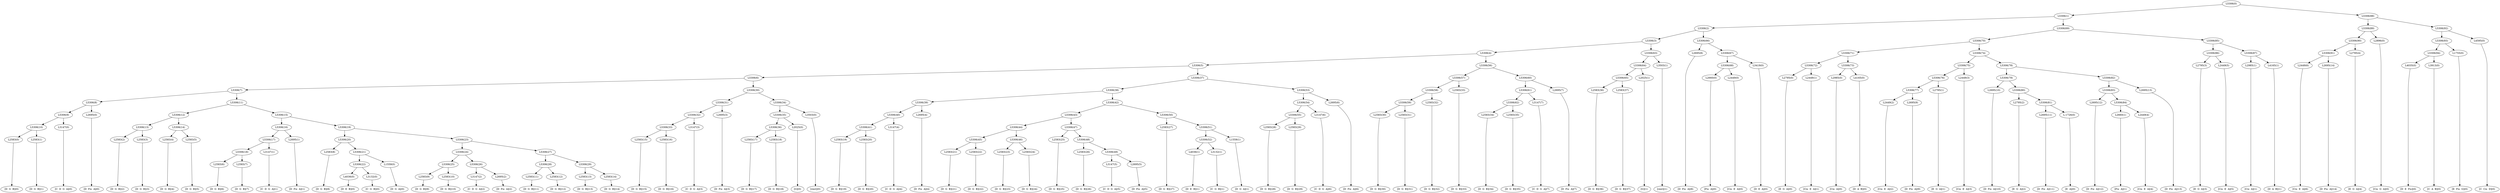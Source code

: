 digraph sample{
"L2583(0)"->"[D  G  B](0)"
"L2583(1)"->"[D  G  B](1)"
"L5306(10)"->"L2583(0)"
"L5306(10)"->"L2583(1)"
"L3147(0)"->"[C  D  G  A](0)"
"L5306(9)"->"L5306(10)"
"L5306(9)"->"L3147(0)"
"L2695(0)"->"[D  Fis  A](0)"
"L5306(8)"->"L5306(9)"
"L5306(8)"->"L2695(0)"
"L2583(2)"->"[D  G  B](2)"
"L2583(3)"->"[D  G  B](3)"
"L5306(13)"->"L2583(2)"
"L5306(13)"->"L2583(3)"
"L2583(4)"->"[D  G  B](4)"
"L2583(5)"->"[D  G  B](5)"
"L5306(14)"->"L2583(4)"
"L5306(14)"->"L2583(5)"
"L5306(12)"->"L5306(13)"
"L5306(12)"->"L5306(14)"
"L2583(6)"->"[D  G  B](6)"
"L2583(7)"->"[D  G  B](7)"
"L5306(18)"->"L2583(6)"
"L5306(18)"->"L2583(7)"
"L3147(1)"->"[C  D  G  A](1)"
"L5306(17)"->"L5306(18)"
"L5306(17)"->"L3147(1)"
"L2695(1)"->"[D  Fis  A](1)"
"L5306(16)"->"L5306(17)"
"L5306(16)"->"L2695(1)"
"L2583(8)"->"[D  G  B](8)"
"L4036(0)"->"[D  E  B](0)"
"L3132(0)"->"[C  G  B](0)"
"L5306(22)"->"L4036(0)"
"L5306(22)"->"L3132(0)"
"L1559(0)"->"[D  G  A](0)"
"L5306(21)"->"L5306(22)"
"L5306(21)"->"L1559(0)"
"L5306(20)"->"L2583(8)"
"L5306(20)"->"L5306(21)"
"L2583(9)"->"[D  G  B](9)"
"L2583(10)"->"[D  G  B](10)"
"L5306(25)"->"L2583(9)"
"L5306(25)"->"L2583(10)"
"L3147(2)"->"[C  D  G  A](2)"
"L2695(2)"->"[D  Fis  A](2)"
"L5306(26)"->"L3147(2)"
"L5306(26)"->"L2695(2)"
"L5306(24)"->"L5306(25)"
"L5306(24)"->"L5306(26)"
"L2583(11)"->"[D  G  B](11)"
"L2583(12)"->"[D  G  B](12)"
"L5306(28)"->"L2583(11)"
"L5306(28)"->"L2583(12)"
"L2583(13)"->"[D  G  B](13)"
"L2583(14)"->"[D  G  B](14)"
"L5306(29)"->"L2583(13)"
"L5306(29)"->"L2583(14)"
"L5306(27)"->"L5306(28)"
"L5306(27)"->"L5306(29)"
"L5306(23)"->"L5306(24)"
"L5306(23)"->"L5306(27)"
"L5306(19)"->"L5306(20)"
"L5306(19)"->"L5306(23)"
"L5306(15)"->"L5306(16)"
"L5306(15)"->"L5306(19)"
"L5306(11)"->"L5306(12)"
"L5306(11)"->"L5306(15)"
"L5306(7)"->"L5306(8)"
"L5306(7)"->"L5306(11)"
"L2583(15)"->"[D  G  B](15)"
"L2583(16)"->"[D  G  B](16)"
"L5306(33)"->"L2583(15)"
"L5306(33)"->"L2583(16)"
"L3147(3)"->"[C  D  G  A](3)"
"L5306(32)"->"L5306(33)"
"L5306(32)"->"L3147(3)"
"L2695(3)"->"[D  Fis  A](3)"
"L5306(31)"->"L5306(32)"
"L5306(31)"->"L2695(3)"
"L2583(17)"->"[D  G  B](17)"
"L2583(18)"->"[D  G  B](18)"
"L5306(36)"->"L2583(17)"
"L5306(36)"->"L2583(18)"
"L2025(0)"->"[G](0)"
"L5306(35)"->"L5306(36)"
"L5306(35)"->"L2025(0)"
"L3503(0)"->"[rest](0)"
"L5306(34)"->"L5306(35)"
"L5306(34)"->"L3503(0)"
"L5306(30)"->"L5306(31)"
"L5306(30)"->"L5306(34)"
"L5306(6)"->"L5306(7)"
"L5306(6)"->"L5306(30)"
"L2583(19)"->"[D  G  B](19)"
"L2583(20)"->"[D  G  B](20)"
"L5306(41)"->"L2583(19)"
"L5306(41)"->"L2583(20)"
"L3147(4)"->"[C  D  G  A](4)"
"L5306(40)"->"L5306(41)"
"L5306(40)"->"L3147(4)"
"L2695(4)"->"[D  Fis  A](4)"
"L5306(39)"->"L5306(40)"
"L5306(39)"->"L2695(4)"
"L2583(21)"->"[D  G  B](21)"
"L2583(22)"->"[D  G  B](22)"
"L5306(45)"->"L2583(21)"
"L5306(45)"->"L2583(22)"
"L2583(23)"->"[D  G  B](23)"
"L2583(24)"->"[D  G  B](24)"
"L5306(46)"->"L2583(23)"
"L5306(46)"->"L2583(24)"
"L5306(44)"->"L5306(45)"
"L5306(44)"->"L5306(46)"
"L2583(25)"->"[D  G  B](25)"
"L2583(26)"->"[D  G  B](26)"
"L3147(5)"->"[C  D  G  A](5)"
"L2695(5)"->"[D  Fis  A](5)"
"L5306(49)"->"L3147(5)"
"L5306(49)"->"L2695(5)"
"L5306(48)"->"L2583(26)"
"L5306(48)"->"L5306(49)"
"L5306(47)"->"L2583(25)"
"L5306(47)"->"L5306(48)"
"L5306(43)"->"L5306(44)"
"L5306(43)"->"L5306(47)"
"L2583(27)"->"[D  G  B](27)"
"L4036(1)"->"[D  E  B](1)"
"L3132(1)"->"[C  G  B](1)"
"L5306(52)"->"L4036(1)"
"L5306(52)"->"L3132(1)"
"L1559(1)"->"[D  G  A](1)"
"L5306(51)"->"L5306(52)"
"L5306(51)"->"L1559(1)"
"L5306(50)"->"L2583(27)"
"L5306(50)"->"L5306(51)"
"L5306(42)"->"L5306(43)"
"L5306(42)"->"L5306(50)"
"L5306(38)"->"L5306(39)"
"L5306(38)"->"L5306(42)"
"L2583(28)"->"[D  G  B](28)"
"L2583(29)"->"[D  G  B](29)"
"L5306(55)"->"L2583(28)"
"L5306(55)"->"L2583(29)"
"L3147(6)"->"[C  D  G  A](6)"
"L5306(54)"->"L5306(55)"
"L5306(54)"->"L3147(6)"
"L2695(6)"->"[D  Fis  A](6)"
"L5306(53)"->"L5306(54)"
"L5306(53)"->"L2695(6)"
"L5306(37)"->"L5306(38)"
"L5306(37)"->"L5306(53)"
"L5306(5)"->"L5306(6)"
"L5306(5)"->"L5306(37)"
"L2583(30)"->"[D  G  B](30)"
"L2583(31)"->"[D  G  B](31)"
"L5306(59)"->"L2583(30)"
"L5306(59)"->"L2583(31)"
"L2583(32)"->"[D  G  B](32)"
"L5306(58)"->"L5306(59)"
"L5306(58)"->"L2583(32)"
"L2583(33)"->"[D  G  B](33)"
"L5306(57)"->"L5306(58)"
"L5306(57)"->"L2583(33)"
"L2583(34)"->"[D  G  B](34)"
"L2583(35)"->"[D  G  B](35)"
"L5306(62)"->"L2583(34)"
"L5306(62)"->"L2583(35)"
"L3147(7)"->"[C  D  G  A](7)"
"L5306(61)"->"L5306(62)"
"L5306(61)"->"L3147(7)"
"L2695(7)"->"[D  Fis  A](7)"
"L5306(60)"->"L5306(61)"
"L5306(60)"->"L2695(7)"
"L5306(56)"->"L5306(57)"
"L5306(56)"->"L5306(60)"
"L5306(4)"->"L5306(5)"
"L5306(4)"->"L5306(56)"
"L2583(36)"->"[D  G  B](36)"
"L2583(37)"->"[D  G  B](37)"
"L5306(65)"->"L2583(36)"
"L5306(65)"->"L2583(37)"
"L2025(1)"->"[G](1)"
"L5306(64)"->"L5306(65)"
"L5306(64)"->"L2025(1)"
"L3503(1)"->"[rest](1)"
"L5306(63)"->"L5306(64)"
"L5306(63)"->"L3503(1)"
"L5306(3)"->"L5306(4)"
"L5306(3)"->"L5306(63)"
"L2695(8)"->"[D  Fis  A](8)"
"L2660(0)"->"[Fis  A](0)"
"L2449(0)"->"[Cis  E  A](0)"
"L5306(68)"->"L2660(0)"
"L5306(68)"->"L2449(0)"
"L3419(0)"->"[D  E  A](0)"
"L5306(67)"->"L5306(68)"
"L5306(67)"->"L3419(0)"
"L5306(66)"->"L2695(8)"
"L5306(66)"->"L5306(67)"
"L5306(2)"->"L5306(3)"
"L5306(2)"->"L5306(66)"
"L2795(0)"->"[E  G  A](0)"
"L2449(1)"->"[Cis  E  A](1)"
"L5306(72)"->"L2795(0)"
"L5306(72)"->"L2449(1)"
"L2985(0)"->"[Cis  A](0)"
"L4165(0)"->"[D  A  B](0)"
"L5306(73)"->"L2985(0)"
"L5306(73)"->"L4165(0)"
"L5306(71)"->"L5306(72)"
"L5306(71)"->"L5306(73)"
"L2449(2)"->"[Cis  E  A](2)"
"L2695(9)"->"[D  Fis  A](9)"
"L5306(77)"->"L2449(2)"
"L5306(77)"->"L2695(9)"
"L2795(1)"->"[E  G  A](1)"
"L5306(76)"->"L5306(77)"
"L5306(76)"->"L2795(1)"
"L2449(3)"->"[Cis  E  A](3)"
"L5306(75)"->"L5306(76)"
"L5306(75)"->"L2449(3)"
"L2695(10)"->"[D  Fis  A](10)"
"L2795(2)"->"[E  G  A](2)"
"L2695(11)"->"[D  Fis  A](11)"
"L-1726(0)"->"[E  A](0)"
"L5306(81)"->"L2695(11)"
"L5306(81)"->"L-1726(0)"
"L5306(80)"->"L2795(2)"
"L5306(80)"->"L5306(81)"
"L5306(79)"->"L2695(10)"
"L5306(79)"->"L5306(80)"
"L2695(12)"->"[D  Fis  A](12)"
"L2660(1)"->"[Fis  A](1)"
"L2449(4)"->"[Cis  E  A](4)"
"L5306(84)"->"L2660(1)"
"L5306(84)"->"L2449(4)"
"L5306(83)"->"L2695(12)"
"L5306(83)"->"L5306(84)"
"L2695(13)"->"[D  Fis  A](13)"
"L5306(82)"->"L5306(83)"
"L5306(82)"->"L2695(13)"
"L5306(78)"->"L5306(79)"
"L5306(78)"->"L5306(82)"
"L5306(74)"->"L5306(75)"
"L5306(74)"->"L5306(78)"
"L5306(70)"->"L5306(71)"
"L5306(70)"->"L5306(74)"
"L2795(3)"->"[E  G  A](3)"
"L2449(5)"->"[Cis  E  A](5)"
"L5306(86)"->"L2795(3)"
"L5306(86)"->"L2449(5)"
"L2985(1)"->"[Cis  A](1)"
"L4165(1)"->"[D  A  B](1)"
"L5306(87)"->"L2985(1)"
"L5306(87)"->"L4165(1)"
"L5306(85)"->"L5306(86)"
"L5306(85)"->"L5306(87)"
"L5306(69)"->"L5306(70)"
"L5306(69)"->"L5306(85)"
"L5306(1)"->"L5306(2)"
"L5306(1)"->"L5306(69)"
"L2449(6)"->"[Cis  E  A](6)"
"L2695(14)"->"[D  Fis  A](14)"
"L5306(91)"->"L2449(6)"
"L5306(91)"->"L2695(14)"
"L2795(4)"->"[E  G  A](4)"
"L5306(90)"->"L5306(91)"
"L5306(90)"->"L2795(4)"
"L2896(0)"->"[Cis  G  A](0)"
"L5306(89)"->"L5306(90)"
"L5306(89)"->"L2896(0)"
"L4035(0)"->"[D  E  Fis](0)"
"L3913(0)"->"[C  A  B](0)"
"L5306(94)"->"L4035(0)"
"L5306(94)"->"L3913(0)"
"L1755(0)"->"[E  Fis  G](0)"
"L5306(93)"->"L5306(94)"
"L5306(93)"->"L1755(0)"
"L4595(0)"->"[C  Cis  D](0)"
"L5306(92)"->"L5306(93)"
"L5306(92)"->"L4595(0)"
"L5306(88)"->"L5306(89)"
"L5306(88)"->"L5306(92)"
"L5306(0)"->"L5306(1)"
"L5306(0)"->"L5306(88)"
{rank = min; "L5306(0)"}
{rank = same; "L5306(1)"; "L5306(88)";}
{rank = same; "L5306(2)"; "L5306(69)"; "L5306(89)"; "L5306(92)";}
{rank = same; "L5306(3)"; "L5306(66)"; "L5306(70)"; "L5306(85)"; "L5306(90)"; "L2896(0)"; "L5306(93)"; "L4595(0)";}
{rank = same; "L5306(4)"; "L5306(63)"; "L2695(8)"; "L5306(67)"; "L5306(71)"; "L5306(74)"; "L5306(86)"; "L5306(87)"; "L5306(91)"; "L2795(4)"; "L5306(94)"; "L1755(0)";}
{rank = same; "L5306(5)"; "L5306(56)"; "L5306(64)"; "L3503(1)"; "L5306(68)"; "L3419(0)"; "L5306(72)"; "L5306(73)"; "L5306(75)"; "L5306(78)"; "L2795(3)"; "L2449(5)"; "L2985(1)"; "L4165(1)"; "L2449(6)"; "L2695(14)"; "L4035(0)"; "L3913(0)";}
{rank = same; "L5306(6)"; "L5306(37)"; "L5306(57)"; "L5306(60)"; "L5306(65)"; "L2025(1)"; "L2660(0)"; "L2449(0)"; "L2795(0)"; "L2449(1)"; "L2985(0)"; "L4165(0)"; "L5306(76)"; "L2449(3)"; "L5306(79)"; "L5306(82)";}
{rank = same; "L5306(7)"; "L5306(30)"; "L5306(38)"; "L5306(53)"; "L5306(58)"; "L2583(33)"; "L5306(61)"; "L2695(7)"; "L2583(36)"; "L2583(37)"; "L5306(77)"; "L2795(1)"; "L2695(10)"; "L5306(80)"; "L5306(83)"; "L2695(13)";}
{rank = same; "L5306(8)"; "L5306(11)"; "L5306(31)"; "L5306(34)"; "L5306(39)"; "L5306(42)"; "L5306(54)"; "L2695(6)"; "L5306(59)"; "L2583(32)"; "L5306(62)"; "L3147(7)"; "L2449(2)"; "L2695(9)"; "L2795(2)"; "L5306(81)"; "L2695(12)"; "L5306(84)";}
{rank = same; "L5306(9)"; "L2695(0)"; "L5306(12)"; "L5306(15)"; "L5306(32)"; "L2695(3)"; "L5306(35)"; "L3503(0)"; "L5306(40)"; "L2695(4)"; "L5306(43)"; "L5306(50)"; "L5306(55)"; "L3147(6)"; "L2583(30)"; "L2583(31)"; "L2583(34)"; "L2583(35)"; "L2695(11)"; "L-1726(0)"; "L2660(1)"; "L2449(4)";}
{rank = same; "L5306(10)"; "L3147(0)"; "L5306(13)"; "L5306(14)"; "L5306(16)"; "L5306(19)"; "L5306(33)"; "L3147(3)"; "L5306(36)"; "L2025(0)"; "L5306(41)"; "L3147(4)"; "L5306(44)"; "L5306(47)"; "L2583(27)"; "L5306(51)"; "L2583(28)"; "L2583(29)";}
{rank = same; "L2583(0)"; "L2583(1)"; "L2583(2)"; "L2583(3)"; "L2583(4)"; "L2583(5)"; "L5306(17)"; "L2695(1)"; "L5306(20)"; "L5306(23)"; "L2583(15)"; "L2583(16)"; "L2583(17)"; "L2583(18)"; "L2583(19)"; "L2583(20)"; "L5306(45)"; "L5306(46)"; "L2583(25)"; "L5306(48)"; "L5306(52)"; "L1559(1)";}
{rank = same; "L5306(18)"; "L3147(1)"; "L2583(8)"; "L5306(21)"; "L5306(24)"; "L5306(27)"; "L2583(21)"; "L2583(22)"; "L2583(23)"; "L2583(24)"; "L2583(26)"; "L5306(49)"; "L4036(1)"; "L3132(1)";}
{rank = same; "L2583(6)"; "L2583(7)"; "L5306(22)"; "L1559(0)"; "L5306(25)"; "L5306(26)"; "L5306(28)"; "L5306(29)"; "L3147(5)"; "L2695(5)";}
{rank = same; "L4036(0)"; "L3132(0)"; "L2583(9)"; "L2583(10)"; "L3147(2)"; "L2695(2)"; "L2583(11)"; "L2583(12)"; "L2583(13)"; "L2583(14)";}
{rank = max; "[C  A  B](0)"; "[C  Cis  D](0)"; "[C  D  G  A](0)"; "[C  D  G  A](1)"; "[C  D  G  A](2)"; "[C  D  G  A](3)"; "[C  D  G  A](4)"; "[C  D  G  A](5)"; "[C  D  G  A](6)"; "[C  D  G  A](7)"; "[C  G  B](0)"; "[C  G  B](1)"; "[Cis  A](0)"; "[Cis  A](1)"; "[Cis  E  A](0)"; "[Cis  E  A](1)"; "[Cis  E  A](2)"; "[Cis  E  A](3)"; "[Cis  E  A](4)"; "[Cis  E  A](5)"; "[Cis  E  A](6)"; "[Cis  G  A](0)"; "[D  A  B](0)"; "[D  A  B](1)"; "[D  E  A](0)"; "[D  E  B](0)"; "[D  E  B](1)"; "[D  E  Fis](0)"; "[D  Fis  A](0)"; "[D  Fis  A](1)"; "[D  Fis  A](10)"; "[D  Fis  A](11)"; "[D  Fis  A](12)"; "[D  Fis  A](13)"; "[D  Fis  A](14)"; "[D  Fis  A](2)"; "[D  Fis  A](3)"; "[D  Fis  A](4)"; "[D  Fis  A](5)"; "[D  Fis  A](6)"; "[D  Fis  A](7)"; "[D  Fis  A](8)"; "[D  Fis  A](9)"; "[D  G  A](0)"; "[D  G  A](1)"; "[D  G  B](0)"; "[D  G  B](1)"; "[D  G  B](10)"; "[D  G  B](11)"; "[D  G  B](12)"; "[D  G  B](13)"; "[D  G  B](14)"; "[D  G  B](15)"; "[D  G  B](16)"; "[D  G  B](17)"; "[D  G  B](18)"; "[D  G  B](19)"; "[D  G  B](2)"; "[D  G  B](20)"; "[D  G  B](21)"; "[D  G  B](22)"; "[D  G  B](23)"; "[D  G  B](24)"; "[D  G  B](25)"; "[D  G  B](26)"; "[D  G  B](27)"; "[D  G  B](28)"; "[D  G  B](29)"; "[D  G  B](3)"; "[D  G  B](30)"; "[D  G  B](31)"; "[D  G  B](32)"; "[D  G  B](33)"; "[D  G  B](34)"; "[D  G  B](35)"; "[D  G  B](36)"; "[D  G  B](37)"; "[D  G  B](4)"; "[D  G  B](5)"; "[D  G  B](6)"; "[D  G  B](7)"; "[D  G  B](8)"; "[D  G  B](9)"; "[E  A](0)"; "[E  Fis  G](0)"; "[E  G  A](0)"; "[E  G  A](1)"; "[E  G  A](2)"; "[E  G  A](3)"; "[E  G  A](4)"; "[Fis  A](0)"; "[Fis  A](1)"; "[G](0)"; "[G](1)"; "[rest](0)"; "[rest](1)";}
}